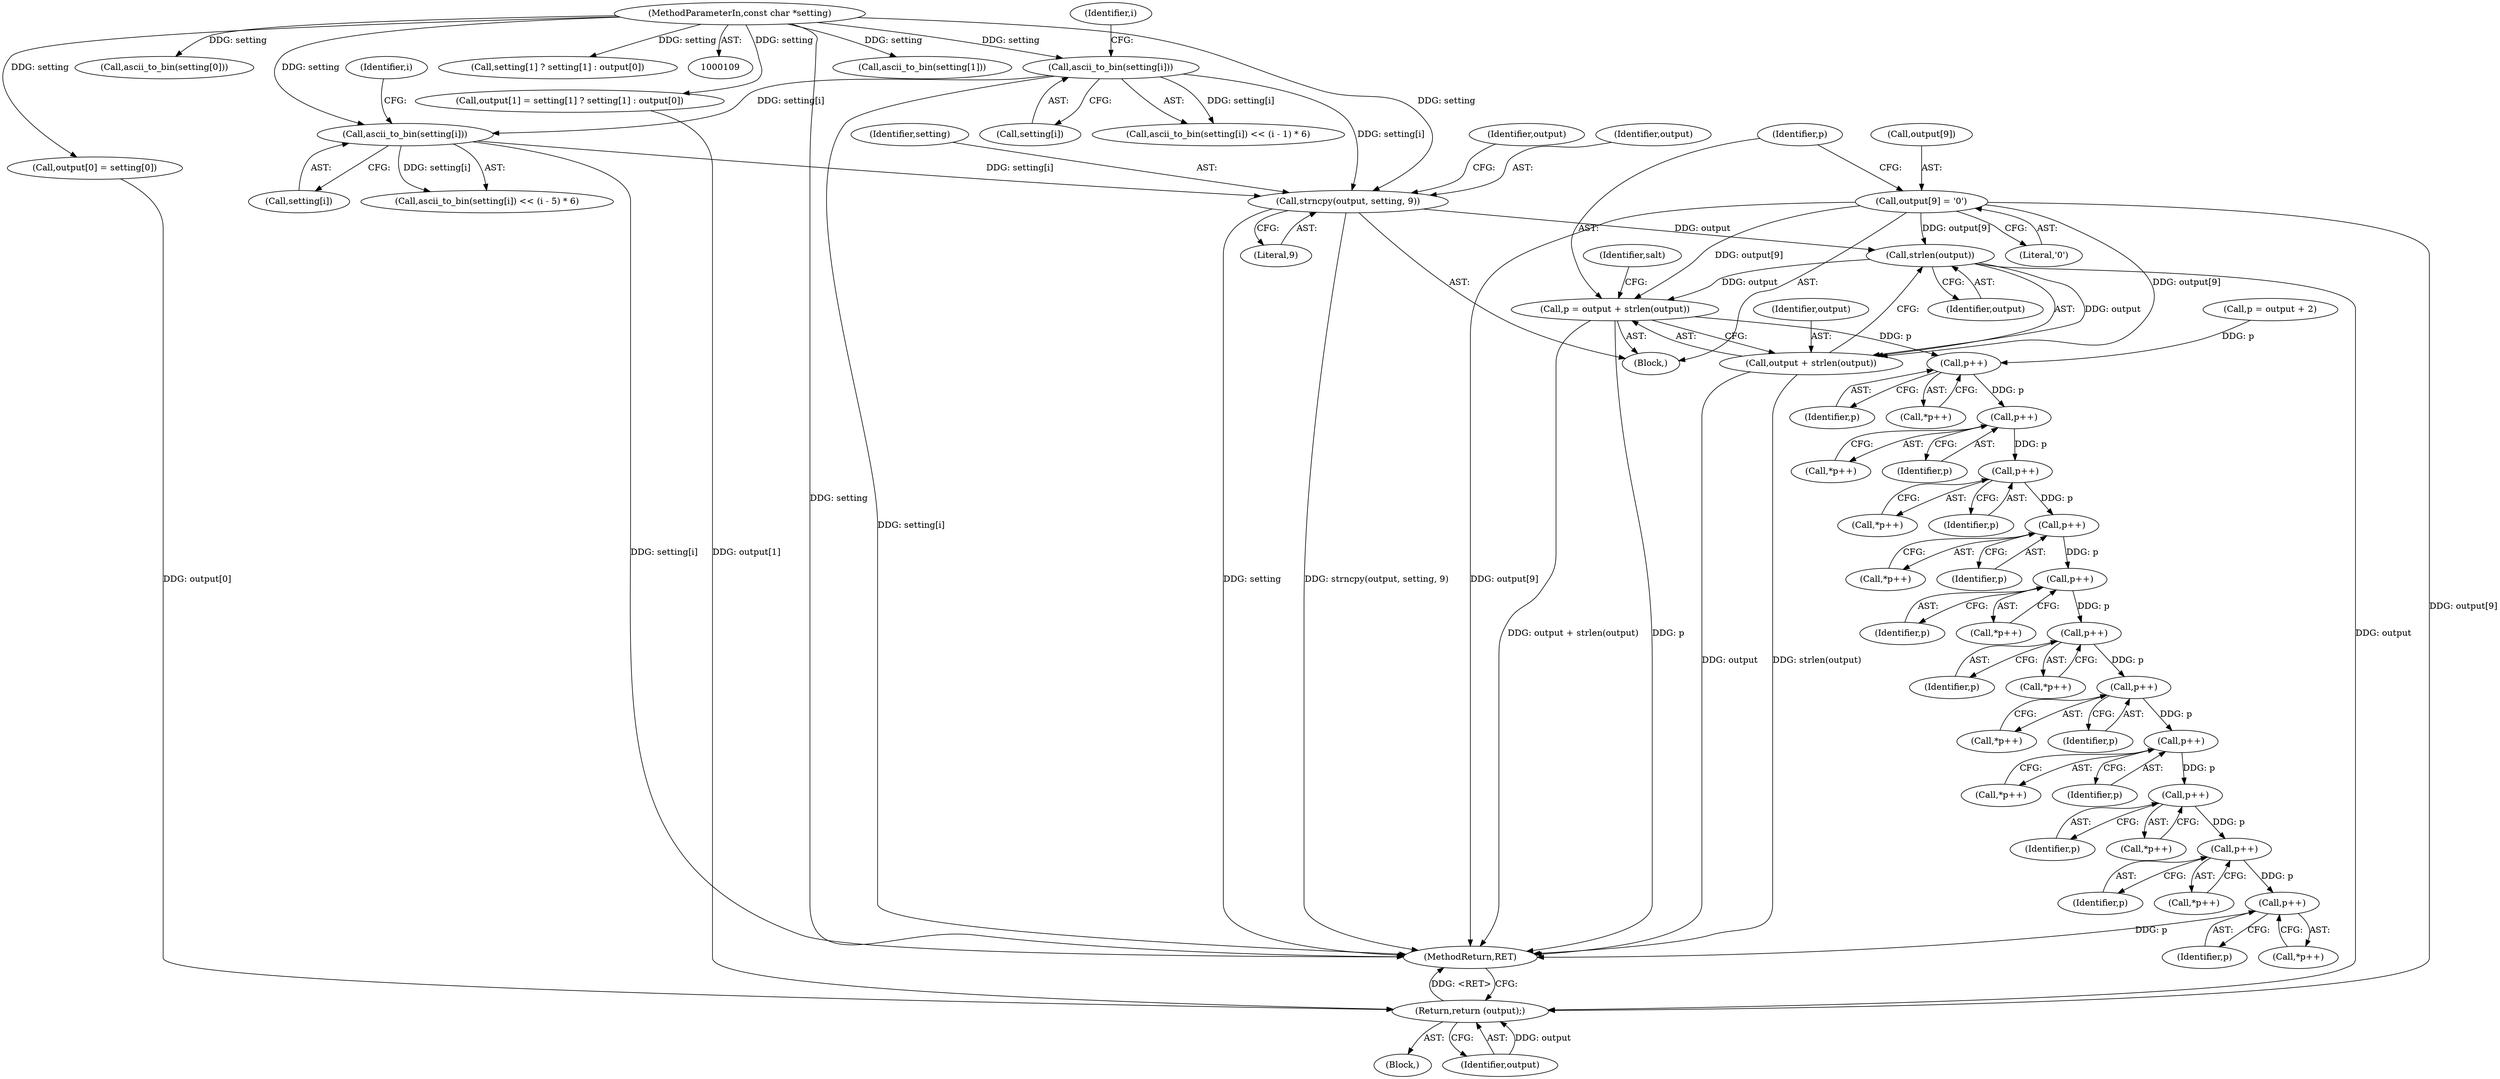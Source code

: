 digraph "0_postgresql_932ded2ed51e8333852e370c7a6dad75d9f236f9@API" {
"1000274" [label="(Call,strlen(output))"];
"1000265" [label="(Call,output[9] = '\0')"];
"1000261" [label="(Call,strncpy(output, setting, 9))"];
"1000179" [label="(Call,ascii_to_bin(setting[i]))"];
"1000111" [label="(MethodParameterIn,const char *setting)"];
"1000204" [label="(Call,ascii_to_bin(setting[i]))"];
"1000270" [label="(Call,p = output + strlen(output))"];
"1000340" [label="(Call,p++)"];
"1000351" [label="(Call,p++)"];
"1000362" [label="(Call,p++)"];
"1000373" [label="(Call,p++)"];
"1000393" [label="(Call,p++)"];
"1000404" [label="(Call,p++)"];
"1000415" [label="(Call,p++)"];
"1000426" [label="(Call,p++)"];
"1000440" [label="(Call,p++)"];
"1000451" [label="(Call,p++)"];
"1000462" [label="(Call,p++)"];
"1000272" [label="(Call,output + strlen(output))"];
"1000473" [label="(Return,return (output);)"];
"1000285" [label="(Call,ascii_to_bin(setting[1]))"];
"1000210" [label="(Identifier,i)"];
"1000363" [label="(Identifier,p)"];
"1000185" [label="(Identifier,i)"];
"1000179" [label="(Call,ascii_to_bin(setting[i]))"];
"1000273" [label="(Identifier,output)"];
"1000301" [label="(Call,output[1] = setting[1] ? setting[1] : output[0])"];
"1000374" [label="(Identifier,p)"];
"1000112" [label="(Block,)"];
"1000178" [label="(Call,ascii_to_bin(setting[i]) << (i - 1) * 6)"];
"1000290" [label="(Call,ascii_to_bin(setting[0]))"];
"1000439" [label="(Call,*p++)"];
"1000264" [label="(Literal,9)"];
"1000361" [label="(Call,*p++)"];
"1000261" [label="(Call,strncpy(output, setting, 9))"];
"1000267" [label="(Identifier,output)"];
"1000450" [label="(Call,*p++)"];
"1000351" [label="(Call,p++)"];
"1000392" [label="(Call,*p++)"];
"1000394" [label="(Identifier,p)"];
"1000474" [label="(Identifier,output)"];
"1000180" [label="(Call,setting[i])"];
"1000265" [label="(Call,output[9] = '\0')"];
"1000393" [label="(Call,p++)"];
"1000373" [label="(Call,p++)"];
"1000274" [label="(Call,strlen(output))"];
"1000403" [label="(Call,*p++)"];
"1000204" [label="(Call,ascii_to_bin(setting[i]))"];
"1000372" [label="(Call,*p++)"];
"1000416" [label="(Identifier,p)"];
"1000205" [label="(Call,setting[i])"];
"1000271" [label="(Identifier,p)"];
"1000315" [label="(Call,p = output + 2)"];
"1000463" [label="(Identifier,p)"];
"1000461" [label="(Call,*p++)"];
"1000275" [label="(Identifier,output)"];
"1000340" [label="(Call,p++)"];
"1000162" [label="(Block,)"];
"1000405" [label="(Identifier,p)"];
"1000452" [label="(Identifier,p)"];
"1000203" [label="(Call,ascii_to_bin(setting[i]) << (i - 5) * 6)"];
"1000451" [label="(Call,p++)"];
"1000462" [label="(Call,p++)"];
"1000339" [label="(Call,*p++)"];
"1000414" [label="(Call,*p++)"];
"1000427" [label="(Identifier,p)"];
"1000321" [label="(Identifier,salt)"];
"1000266" [label="(Call,output[9])"];
"1000272" [label="(Call,output + strlen(output))"];
"1000269" [label="(Literal,'\0')"];
"1000425" [label="(Call,*p++)"];
"1000262" [label="(Identifier,output)"];
"1000440" [label="(Call,p++)"];
"1000341" [label="(Identifier,p)"];
"1000475" [label="(MethodReturn,RET)"];
"1000415" [label="(Call,p++)"];
"1000426" [label="(Call,p++)"];
"1000111" [label="(MethodParameterIn,const char *setting)"];
"1000263" [label="(Identifier,setting)"];
"1000305" [label="(Call,setting[1] ? setting[1] : output[0])"];
"1000294" [label="(Call,output[0] = setting[0])"];
"1000352" [label="(Identifier,p)"];
"1000350" [label="(Call,*p++)"];
"1000441" [label="(Identifier,p)"];
"1000362" [label="(Call,p++)"];
"1000473" [label="(Return,return (output);)"];
"1000270" [label="(Call,p = output + strlen(output))"];
"1000404" [label="(Call,p++)"];
"1000274" -> "1000272"  [label="AST: "];
"1000274" -> "1000275"  [label="CFG: "];
"1000275" -> "1000274"  [label="AST: "];
"1000272" -> "1000274"  [label="CFG: "];
"1000274" -> "1000270"  [label="DDG: output"];
"1000274" -> "1000272"  [label="DDG: output"];
"1000265" -> "1000274"  [label="DDG: output[9]"];
"1000261" -> "1000274"  [label="DDG: output"];
"1000274" -> "1000473"  [label="DDG: output"];
"1000265" -> "1000162"  [label="AST: "];
"1000265" -> "1000269"  [label="CFG: "];
"1000266" -> "1000265"  [label="AST: "];
"1000269" -> "1000265"  [label="AST: "];
"1000271" -> "1000265"  [label="CFG: "];
"1000265" -> "1000475"  [label="DDG: output[9]"];
"1000265" -> "1000270"  [label="DDG: output[9]"];
"1000265" -> "1000272"  [label="DDG: output[9]"];
"1000265" -> "1000473"  [label="DDG: output[9]"];
"1000261" -> "1000162"  [label="AST: "];
"1000261" -> "1000264"  [label="CFG: "];
"1000262" -> "1000261"  [label="AST: "];
"1000263" -> "1000261"  [label="AST: "];
"1000264" -> "1000261"  [label="AST: "];
"1000267" -> "1000261"  [label="CFG: "];
"1000261" -> "1000475"  [label="DDG: setting"];
"1000261" -> "1000475"  [label="DDG: strncpy(output, setting, 9)"];
"1000179" -> "1000261"  [label="DDG: setting[i]"];
"1000204" -> "1000261"  [label="DDG: setting[i]"];
"1000111" -> "1000261"  [label="DDG: setting"];
"1000179" -> "1000178"  [label="AST: "];
"1000179" -> "1000180"  [label="CFG: "];
"1000180" -> "1000179"  [label="AST: "];
"1000185" -> "1000179"  [label="CFG: "];
"1000179" -> "1000475"  [label="DDG: setting[i]"];
"1000179" -> "1000178"  [label="DDG: setting[i]"];
"1000111" -> "1000179"  [label="DDG: setting"];
"1000179" -> "1000204"  [label="DDG: setting[i]"];
"1000111" -> "1000109"  [label="AST: "];
"1000111" -> "1000475"  [label="DDG: setting"];
"1000111" -> "1000204"  [label="DDG: setting"];
"1000111" -> "1000285"  [label="DDG: setting"];
"1000111" -> "1000290"  [label="DDG: setting"];
"1000111" -> "1000294"  [label="DDG: setting"];
"1000111" -> "1000301"  [label="DDG: setting"];
"1000111" -> "1000305"  [label="DDG: setting"];
"1000204" -> "1000203"  [label="AST: "];
"1000204" -> "1000205"  [label="CFG: "];
"1000205" -> "1000204"  [label="AST: "];
"1000210" -> "1000204"  [label="CFG: "];
"1000204" -> "1000475"  [label="DDG: setting[i]"];
"1000204" -> "1000203"  [label="DDG: setting[i]"];
"1000270" -> "1000162"  [label="AST: "];
"1000270" -> "1000272"  [label="CFG: "];
"1000271" -> "1000270"  [label="AST: "];
"1000272" -> "1000270"  [label="AST: "];
"1000321" -> "1000270"  [label="CFG: "];
"1000270" -> "1000475"  [label="DDG: output + strlen(output)"];
"1000270" -> "1000475"  [label="DDG: p"];
"1000270" -> "1000340"  [label="DDG: p"];
"1000340" -> "1000339"  [label="AST: "];
"1000340" -> "1000341"  [label="CFG: "];
"1000341" -> "1000340"  [label="AST: "];
"1000339" -> "1000340"  [label="CFG: "];
"1000315" -> "1000340"  [label="DDG: p"];
"1000340" -> "1000351"  [label="DDG: p"];
"1000351" -> "1000350"  [label="AST: "];
"1000351" -> "1000352"  [label="CFG: "];
"1000352" -> "1000351"  [label="AST: "];
"1000350" -> "1000351"  [label="CFG: "];
"1000351" -> "1000362"  [label="DDG: p"];
"1000362" -> "1000361"  [label="AST: "];
"1000362" -> "1000363"  [label="CFG: "];
"1000363" -> "1000362"  [label="AST: "];
"1000361" -> "1000362"  [label="CFG: "];
"1000362" -> "1000373"  [label="DDG: p"];
"1000373" -> "1000372"  [label="AST: "];
"1000373" -> "1000374"  [label="CFG: "];
"1000374" -> "1000373"  [label="AST: "];
"1000372" -> "1000373"  [label="CFG: "];
"1000373" -> "1000393"  [label="DDG: p"];
"1000393" -> "1000392"  [label="AST: "];
"1000393" -> "1000394"  [label="CFG: "];
"1000394" -> "1000393"  [label="AST: "];
"1000392" -> "1000393"  [label="CFG: "];
"1000393" -> "1000404"  [label="DDG: p"];
"1000404" -> "1000403"  [label="AST: "];
"1000404" -> "1000405"  [label="CFG: "];
"1000405" -> "1000404"  [label="AST: "];
"1000403" -> "1000404"  [label="CFG: "];
"1000404" -> "1000415"  [label="DDG: p"];
"1000415" -> "1000414"  [label="AST: "];
"1000415" -> "1000416"  [label="CFG: "];
"1000416" -> "1000415"  [label="AST: "];
"1000414" -> "1000415"  [label="CFG: "];
"1000415" -> "1000426"  [label="DDG: p"];
"1000426" -> "1000425"  [label="AST: "];
"1000426" -> "1000427"  [label="CFG: "];
"1000427" -> "1000426"  [label="AST: "];
"1000425" -> "1000426"  [label="CFG: "];
"1000426" -> "1000440"  [label="DDG: p"];
"1000440" -> "1000439"  [label="AST: "];
"1000440" -> "1000441"  [label="CFG: "];
"1000441" -> "1000440"  [label="AST: "];
"1000439" -> "1000440"  [label="CFG: "];
"1000440" -> "1000451"  [label="DDG: p"];
"1000451" -> "1000450"  [label="AST: "];
"1000451" -> "1000452"  [label="CFG: "];
"1000452" -> "1000451"  [label="AST: "];
"1000450" -> "1000451"  [label="CFG: "];
"1000451" -> "1000462"  [label="DDG: p"];
"1000462" -> "1000461"  [label="AST: "];
"1000462" -> "1000463"  [label="CFG: "];
"1000463" -> "1000462"  [label="AST: "];
"1000461" -> "1000462"  [label="CFG: "];
"1000462" -> "1000475"  [label="DDG: p"];
"1000273" -> "1000272"  [label="AST: "];
"1000272" -> "1000475"  [label="DDG: strlen(output)"];
"1000272" -> "1000475"  [label="DDG: output"];
"1000473" -> "1000112"  [label="AST: "];
"1000473" -> "1000474"  [label="CFG: "];
"1000474" -> "1000473"  [label="AST: "];
"1000475" -> "1000473"  [label="CFG: "];
"1000473" -> "1000475"  [label="DDG: <RET>"];
"1000474" -> "1000473"  [label="DDG: output"];
"1000301" -> "1000473"  [label="DDG: output[1]"];
"1000294" -> "1000473"  [label="DDG: output[0]"];
}
